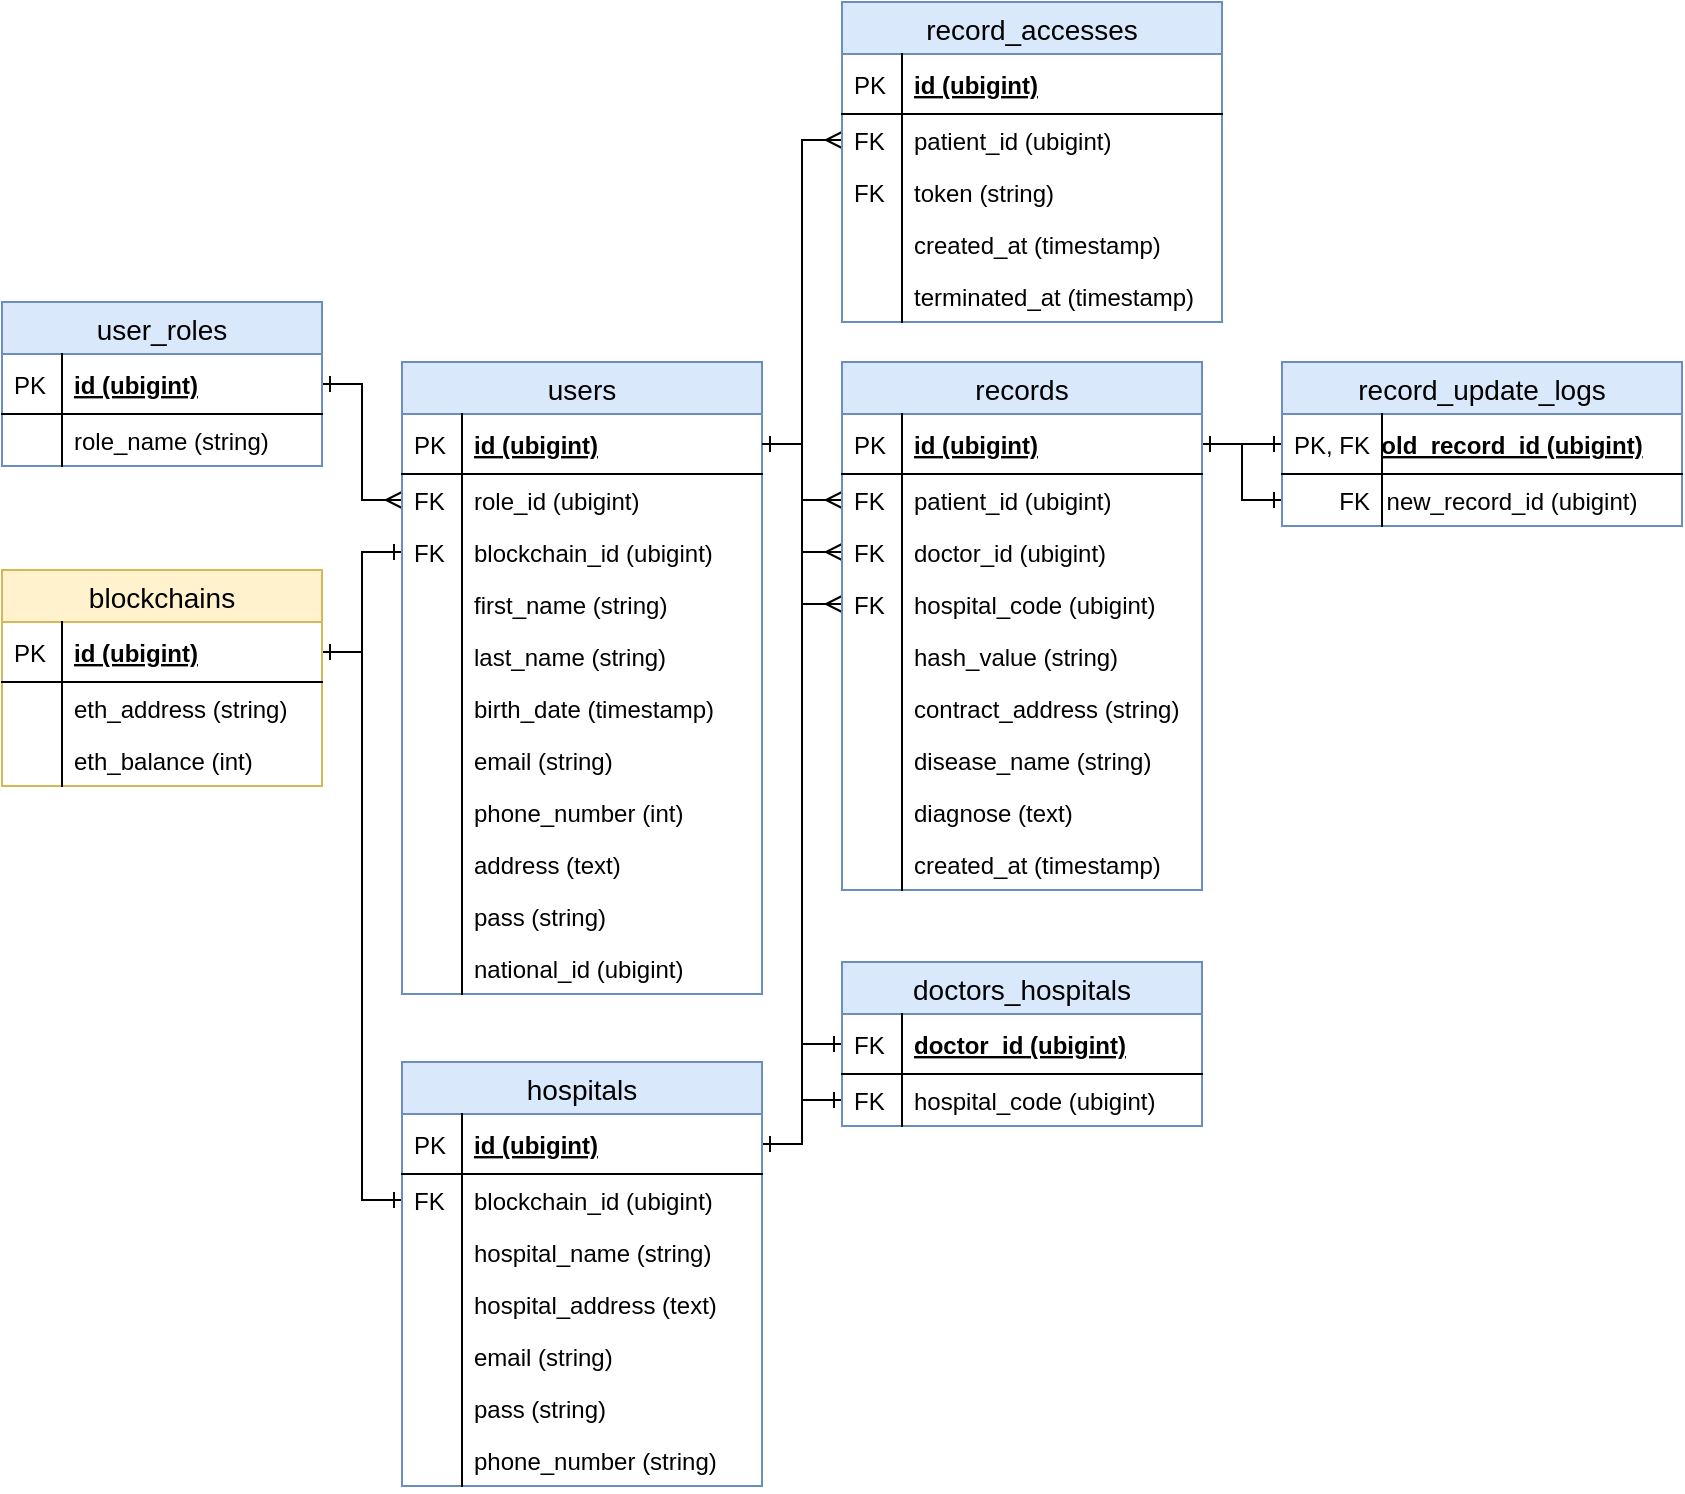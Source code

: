 <mxfile version="14.6.13" type="device"><diagram id="QRXNaJujkbbvkRSn4QlF" name="Page-1"><mxGraphModel dx="1185" dy="685" grid="1" gridSize="10" guides="1" tooltips="1" connect="1" arrows="1" fold="1" page="1" pageScale="1" pageWidth="850" pageHeight="1100" math="0" shadow="0"><root><mxCell id="0"/><mxCell id="1" parent="0"/><mxCell id="DQjZipXGyCIfVl5iG_WK-40" style="edgeStyle=orthogonalEdgeStyle;rounded=0;orthogonalLoop=1;jettySize=auto;html=1;entryX=0;entryY=0.5;entryDx=0;entryDy=0;startArrow=ERone;startFill=0;endArrow=ERmany;endFill=0;" parent="1" source="DQjZipXGyCIfVl5iG_WK-20" target="qu9_ucOVYaqRqvWA562e-4" edge="1"><mxGeometry relative="1" as="geometry"/></mxCell><mxCell id="U7jjZFI-EJbWg-M5zbjV-13" style="edgeStyle=orthogonalEdgeStyle;rounded=0;orthogonalLoop=1;jettySize=auto;html=1;entryX=0;entryY=0.5;entryDx=0;entryDy=0;startArrow=ERone;startFill=0;endArrow=ERmany;endFill=0;" parent="1" source="qu9_ucOVYaqRqvWA562e-2" target="DQjZipXGyCIfVl5iG_WK-63" edge="1"><mxGeometry relative="1" as="geometry"><Array as="points"><mxPoint x="440" y="261"/><mxPoint x="440" y="289"/></Array></mxGeometry></mxCell><mxCell id="U7jjZFI-EJbWg-M5zbjV-14" style="edgeStyle=orthogonalEdgeStyle;rounded=0;orthogonalLoop=1;jettySize=auto;html=1;entryX=0;entryY=0.5;entryDx=0;entryDy=0;endArrow=ERmany;endFill=0;" parent="1" source="qu9_ucOVYaqRqvWA562e-2" target="U7jjZFI-EJbWg-M5zbjV-9" edge="1"><mxGeometry relative="1" as="geometry"><Array as="points"><mxPoint x="440" y="261"/><mxPoint x="440" y="315"/></Array></mxGeometry></mxCell><mxCell id="BfIqxNLBuXtcyX-WVoFx-10" style="edgeStyle=orthogonalEdgeStyle;rounded=0;orthogonalLoop=1;jettySize=auto;html=1;entryX=0;entryY=0.5;entryDx=0;entryDy=0;endArrow=ERmany;endFill=0;jumpStyle=none;exitX=1;exitY=0.5;exitDx=0;exitDy=0;startArrow=ERone;startFill=0;" parent="1" source="U7jjZFI-EJbWg-M5zbjV-23" target="U7jjZFI-EJbWg-M5zbjV-11" edge="1"><mxGeometry relative="1" as="geometry"><Array as="points"><mxPoint x="440" y="611"/><mxPoint x="440" y="341"/></Array></mxGeometry></mxCell><mxCell id="BfIqxNLBuXtcyX-WVoFx-183" style="edgeStyle=orthogonalEdgeStyle;rounded=0;jumpStyle=none;orthogonalLoop=1;jettySize=auto;html=1;endArrow=ERone;endFill=0;entryX=0;entryY=0.5;entryDx=0;entryDy=0;" parent="1" source="DQjZipXGyCIfVl5iG_WK-61" target="BfIqxNLBuXtcyX-WVoFx-151" edge="1"><mxGeometry relative="1" as="geometry"><mxPoint x="840" y="261" as="targetPoint"/></mxGeometry></mxCell><mxCell id="BfIqxNLBuXtcyX-WVoFx-184" style="edgeStyle=orthogonalEdgeStyle;rounded=0;jumpStyle=none;orthogonalLoop=1;jettySize=auto;html=1;entryX=0;entryY=0.5;entryDx=0;entryDy=0;endArrow=ERone;endFill=0;startArrow=ERone;startFill=0;" parent="1" source="DQjZipXGyCIfVl5iG_WK-61" target="BfIqxNLBuXtcyX-WVoFx-153" edge="1"><mxGeometry relative="1" as="geometry"/></mxCell><mxCell id="BfIqxNLBuXtcyX-WVoFx-189" style="edgeStyle=orthogonalEdgeStyle;rounded=0;jumpStyle=none;orthogonalLoop=1;jettySize=auto;html=1;entryX=0;entryY=0.5;entryDx=0;entryDy=0;startArrow=ERone;startFill=0;endArrow=ERone;endFill=0;" parent="1" source="jM7t2Dn9ZSLl7SNr7Fq4-18" target="BfIqxNLBuXtcyX-WVoFx-185" edge="1"><mxGeometry relative="1" as="geometry"/></mxCell><mxCell id="BfIqxNLBuXtcyX-WVoFx-190" style="edgeStyle=orthogonalEdgeStyle;rounded=0;jumpStyle=none;orthogonalLoop=1;jettySize=auto;html=1;entryX=0;entryY=0.5;entryDx=0;entryDy=0;startArrow=ERone;startFill=0;endArrow=ERone;endFill=0;" parent="1" source="jM7t2Dn9ZSLl7SNr7Fq4-18" target="BfIqxNLBuXtcyX-WVoFx-187" edge="1"><mxGeometry relative="1" as="geometry"/></mxCell><mxCell id="DQjZipXGyCIfVl5iG_WK-19" value="user_roles" style="swimlane;fontStyle=0;childLayout=stackLayout;horizontal=1;startSize=26;horizontalStack=0;resizeParent=1;resizeParentMax=0;resizeLast=0;collapsible=1;marginBottom=0;align=center;fontSize=14;fillColor=#dae8fc;strokeColor=#6c8ebf;" parent="1" vertex="1"><mxGeometry x="40" y="190" width="160" height="82" as="geometry"/></mxCell><mxCell id="DQjZipXGyCIfVl5iG_WK-20" value="id (ubigint)" style="shape=partialRectangle;top=0;left=0;right=0;bottom=1;align=left;verticalAlign=middle;fillColor=none;spacingLeft=34;spacingRight=4;overflow=hidden;rotatable=0;points=[[0,0.5],[1,0.5]];portConstraint=eastwest;dropTarget=0;fontStyle=5;fontSize=12;" parent="DQjZipXGyCIfVl5iG_WK-19" vertex="1"><mxGeometry y="26" width="160" height="30" as="geometry"/></mxCell><mxCell id="DQjZipXGyCIfVl5iG_WK-21" value="PK" style="shape=partialRectangle;top=0;left=0;bottom=0;fillColor=none;align=left;verticalAlign=middle;spacingLeft=4;spacingRight=4;overflow=hidden;rotatable=0;points=[];portConstraint=eastwest;part=1;fontSize=12;" parent="DQjZipXGyCIfVl5iG_WK-20" vertex="1" connectable="0"><mxGeometry width="30" height="30" as="geometry"/></mxCell><mxCell id="DQjZipXGyCIfVl5iG_WK-22" value="role_name (string)" style="shape=partialRectangle;top=0;left=0;right=0;bottom=0;align=left;verticalAlign=top;fillColor=none;spacingLeft=34;spacingRight=4;overflow=hidden;rotatable=0;points=[[0,0.5],[1,0.5]];portConstraint=eastwest;dropTarget=0;fontSize=12;" parent="DQjZipXGyCIfVl5iG_WK-19" vertex="1"><mxGeometry y="56" width="160" height="26" as="geometry"/></mxCell><mxCell id="DQjZipXGyCIfVl5iG_WK-23" value="" style="shape=partialRectangle;top=0;left=0;bottom=0;fillColor=none;align=left;verticalAlign=top;spacingLeft=4;spacingRight=4;overflow=hidden;rotatable=0;points=[];portConstraint=eastwest;part=1;fontSize=12;" parent="DQjZipXGyCIfVl5iG_WK-22" vertex="1" connectable="0"><mxGeometry width="30" height="26" as="geometry"/></mxCell><mxCell id="qu9_ucOVYaqRqvWA562e-1" value="users" style="swimlane;fontStyle=0;childLayout=stackLayout;horizontal=1;startSize=26;horizontalStack=0;resizeParent=1;resizeParentMax=0;resizeLast=0;collapsible=1;marginBottom=0;align=center;fontSize=14;fillColor=#dae8fc;strokeColor=#6c8ebf;" parent="1" vertex="1"><mxGeometry x="240" y="220" width="180" height="316" as="geometry"/></mxCell><mxCell id="qu9_ucOVYaqRqvWA562e-2" value="id (ubigint)" style="shape=partialRectangle;top=0;left=0;right=0;bottom=1;align=left;verticalAlign=middle;fillColor=none;spacingLeft=34;spacingRight=4;overflow=hidden;rotatable=0;points=[[0,0.5],[1,0.5]];portConstraint=eastwest;dropTarget=0;fontStyle=5;fontSize=12;" parent="qu9_ucOVYaqRqvWA562e-1" vertex="1"><mxGeometry y="26" width="180" height="30" as="geometry"/></mxCell><mxCell id="qu9_ucOVYaqRqvWA562e-3" value="PK" style="shape=partialRectangle;top=0;left=0;bottom=0;fillColor=none;align=left;verticalAlign=middle;spacingLeft=4;spacingRight=4;overflow=hidden;rotatable=0;points=[];portConstraint=eastwest;part=1;fontSize=12;" parent="qu9_ucOVYaqRqvWA562e-2" vertex="1" connectable="0"><mxGeometry width="30" height="30" as="geometry"/></mxCell><mxCell id="qu9_ucOVYaqRqvWA562e-4" value="role_id (ubigint)" style="shape=partialRectangle;top=0;left=0;right=0;bottom=0;align=left;verticalAlign=top;fillColor=none;spacingLeft=34;spacingRight=4;overflow=hidden;rotatable=0;points=[[0,0.5],[1,0.5]];portConstraint=eastwest;dropTarget=0;fontSize=12;" parent="qu9_ucOVYaqRqvWA562e-1" vertex="1"><mxGeometry y="56" width="180" height="26" as="geometry"/></mxCell><mxCell id="qu9_ucOVYaqRqvWA562e-5" value="FK" style="shape=partialRectangle;top=0;left=0;bottom=0;fillColor=none;align=left;verticalAlign=top;spacingLeft=4;spacingRight=4;overflow=hidden;rotatable=0;points=[];portConstraint=eastwest;part=1;fontSize=12;" parent="qu9_ucOVYaqRqvWA562e-4" vertex="1" connectable="0"><mxGeometry width="30" height="26" as="geometry"/></mxCell><mxCell id="BfIqxNLBuXtcyX-WVoFx-185" value="blockchain_id (ubigint)" style="shape=partialRectangle;top=0;left=0;right=0;bottom=0;align=left;verticalAlign=top;fillColor=none;spacingLeft=34;spacingRight=4;overflow=hidden;rotatable=0;points=[[0,0.5],[1,0.5]];portConstraint=eastwest;dropTarget=0;fontSize=12;" parent="qu9_ucOVYaqRqvWA562e-1" vertex="1"><mxGeometry y="82" width="180" height="26" as="geometry"/></mxCell><mxCell id="BfIqxNLBuXtcyX-WVoFx-186" value="FK" style="shape=partialRectangle;top=0;left=0;bottom=0;fillColor=none;align=left;verticalAlign=top;spacingLeft=4;spacingRight=4;overflow=hidden;rotatable=0;points=[];portConstraint=eastwest;part=1;fontSize=12;" parent="BfIqxNLBuXtcyX-WVoFx-185" vertex="1" connectable="0"><mxGeometry width="30" height="26" as="geometry"/></mxCell><mxCell id="DQjZipXGyCIfVl5iG_WK-17" value="first_name (string)" style="shape=partialRectangle;top=0;left=0;right=0;bottom=0;align=left;verticalAlign=top;fillColor=none;spacingLeft=34;spacingRight=4;overflow=hidden;rotatable=0;points=[[0,0.5],[1,0.5]];portConstraint=eastwest;dropTarget=0;fontSize=12;" parent="qu9_ucOVYaqRqvWA562e-1" vertex="1"><mxGeometry y="108" width="180" height="26" as="geometry"/></mxCell><mxCell id="DQjZipXGyCIfVl5iG_WK-18" value="" style="shape=partialRectangle;top=0;left=0;bottom=0;fillColor=none;align=left;verticalAlign=top;spacingLeft=4;spacingRight=4;overflow=hidden;rotatable=0;points=[];portConstraint=eastwest;part=1;fontSize=12;" parent="DQjZipXGyCIfVl5iG_WK-17" vertex="1" connectable="0"><mxGeometry width="30" height="26" as="geometry"/></mxCell><mxCell id="qu9_ucOVYaqRqvWA562e-6" value="last_name (string)" style="shape=partialRectangle;top=0;left=0;right=0;bottom=0;align=left;verticalAlign=top;fillColor=none;spacingLeft=34;spacingRight=4;overflow=hidden;rotatable=0;points=[[0,0.5],[1,0.5]];portConstraint=eastwest;dropTarget=0;fontSize=12;" parent="qu9_ucOVYaqRqvWA562e-1" vertex="1"><mxGeometry y="134" width="180" height="26" as="geometry"/></mxCell><mxCell id="qu9_ucOVYaqRqvWA562e-7" value="" style="shape=partialRectangle;top=0;left=0;bottom=0;fillColor=none;align=left;verticalAlign=top;spacingLeft=4;spacingRight=4;overflow=hidden;rotatable=0;points=[];portConstraint=eastwest;part=1;fontSize=12;" parent="qu9_ucOVYaqRqvWA562e-6" vertex="1" connectable="0"><mxGeometry width="30" height="26" as="geometry"/></mxCell><mxCell id="DQjZipXGyCIfVl5iG_WK-13" value="birth_date (timestamp)" style="shape=partialRectangle;top=0;left=0;right=0;bottom=0;align=left;verticalAlign=top;fillColor=none;spacingLeft=34;spacingRight=4;overflow=hidden;rotatable=0;points=[[0,0.5],[1,0.5]];portConstraint=eastwest;dropTarget=0;fontSize=12;" parent="qu9_ucOVYaqRqvWA562e-1" vertex="1"><mxGeometry y="160" width="180" height="26" as="geometry"/></mxCell><mxCell id="DQjZipXGyCIfVl5iG_WK-14" value="" style="shape=partialRectangle;top=0;left=0;bottom=0;fillColor=none;align=left;verticalAlign=top;spacingLeft=4;spacingRight=4;overflow=hidden;rotatable=0;points=[];portConstraint=eastwest;part=1;fontSize=12;" parent="DQjZipXGyCIfVl5iG_WK-13" vertex="1" connectable="0"><mxGeometry width="30" height="26" as="geometry"/></mxCell><mxCell id="DQjZipXGyCIfVl5iG_WK-9" value="email (string)" style="shape=partialRectangle;top=0;left=0;right=0;bottom=0;align=left;verticalAlign=top;fillColor=none;spacingLeft=34;spacingRight=4;overflow=hidden;rotatable=0;points=[[0,0.5],[1,0.5]];portConstraint=eastwest;dropTarget=0;fontSize=12;" parent="qu9_ucOVYaqRqvWA562e-1" vertex="1"><mxGeometry y="186" width="180" height="26" as="geometry"/></mxCell><mxCell id="DQjZipXGyCIfVl5iG_WK-10" value="" style="shape=partialRectangle;top=0;left=0;bottom=0;fillColor=none;align=left;verticalAlign=top;spacingLeft=4;spacingRight=4;overflow=hidden;rotatable=0;points=[];portConstraint=eastwest;part=1;fontSize=12;" parent="DQjZipXGyCIfVl5iG_WK-9" vertex="1" connectable="0"><mxGeometry width="30" height="26" as="geometry"/></mxCell><mxCell id="qu9_ucOVYaqRqvWA562e-8" value="phone_number (int)" style="shape=partialRectangle;top=0;left=0;right=0;bottom=0;align=left;verticalAlign=top;fillColor=none;spacingLeft=34;spacingRight=4;overflow=hidden;rotatable=0;points=[[0,0.5],[1,0.5]];portConstraint=eastwest;dropTarget=0;fontSize=12;" parent="qu9_ucOVYaqRqvWA562e-1" vertex="1"><mxGeometry y="212" width="180" height="26" as="geometry"/></mxCell><mxCell id="qu9_ucOVYaqRqvWA562e-9" value="" style="shape=partialRectangle;top=0;left=0;bottom=0;fillColor=none;align=left;verticalAlign=top;spacingLeft=4;spacingRight=4;overflow=hidden;rotatable=0;points=[];portConstraint=eastwest;part=1;fontSize=12;" parent="qu9_ucOVYaqRqvWA562e-8" vertex="1" connectable="0"><mxGeometry width="30" height="26" as="geometry"/></mxCell><mxCell id="DQjZipXGyCIfVl5iG_WK-11" value="address (text)" style="shape=partialRectangle;top=0;left=0;right=0;bottom=0;align=left;verticalAlign=top;fillColor=none;spacingLeft=34;spacingRight=4;overflow=hidden;rotatable=0;points=[[0,0.5],[1,0.5]];portConstraint=eastwest;dropTarget=0;fontSize=12;" parent="qu9_ucOVYaqRqvWA562e-1" vertex="1"><mxGeometry y="238" width="180" height="26" as="geometry"/></mxCell><mxCell id="DQjZipXGyCIfVl5iG_WK-12" value="" style="shape=partialRectangle;top=0;left=0;bottom=0;fillColor=none;align=left;verticalAlign=top;spacingLeft=4;spacingRight=4;overflow=hidden;rotatable=0;points=[];portConstraint=eastwest;part=1;fontSize=12;" parent="DQjZipXGyCIfVl5iG_WK-11" vertex="1" connectable="0"><mxGeometry width="30" height="26" as="geometry"/></mxCell><mxCell id="DQjZipXGyCIfVl5iG_WK-15" value="pass (string)" style="shape=partialRectangle;top=0;left=0;right=0;bottom=0;align=left;verticalAlign=top;fillColor=none;spacingLeft=34;spacingRight=4;overflow=hidden;rotatable=0;points=[[0,0.5],[1,0.5]];portConstraint=eastwest;dropTarget=0;fontSize=12;" parent="qu9_ucOVYaqRqvWA562e-1" vertex="1"><mxGeometry y="264" width="180" height="26" as="geometry"/></mxCell><mxCell id="DQjZipXGyCIfVl5iG_WK-16" value="" style="shape=partialRectangle;top=0;left=0;bottom=0;fillColor=none;align=left;verticalAlign=top;spacingLeft=4;spacingRight=4;overflow=hidden;rotatable=0;points=[];portConstraint=eastwest;part=1;fontSize=12;" parent="DQjZipXGyCIfVl5iG_WK-15" vertex="1" connectable="0"><mxGeometry width="30" height="26" as="geometry"/></mxCell><mxCell id="DQjZipXGyCIfVl5iG_WK-7" value="national_id (ubigint)" style="shape=partialRectangle;top=0;left=0;right=0;bottom=0;align=left;verticalAlign=top;fillColor=none;spacingLeft=34;spacingRight=4;overflow=hidden;rotatable=0;points=[[0,0.5],[1,0.5]];portConstraint=eastwest;dropTarget=0;fontSize=12;" parent="qu9_ucOVYaqRqvWA562e-1" vertex="1"><mxGeometry y="290" width="180" height="26" as="geometry"/></mxCell><mxCell id="DQjZipXGyCIfVl5iG_WK-8" value="" style="shape=partialRectangle;top=0;left=0;bottom=0;fillColor=none;align=left;verticalAlign=top;spacingLeft=4;spacingRight=4;overflow=hidden;rotatable=0;points=[];portConstraint=eastwest;part=1;fontSize=12;" parent="DQjZipXGyCIfVl5iG_WK-7" vertex="1" connectable="0"><mxGeometry width="30" height="26" as="geometry"/></mxCell><mxCell id="jM7t2Dn9ZSLl7SNr7Fq4-17" value="blockchains" style="swimlane;fontStyle=0;childLayout=stackLayout;horizontal=1;startSize=26;horizontalStack=0;resizeParent=1;resizeParentMax=0;resizeLast=0;collapsible=1;marginBottom=0;align=center;fontSize=14;fillColor=#fff2cc;strokeColor=#d6b656;" parent="1" vertex="1"><mxGeometry x="40" y="324" width="160" height="108" as="geometry"/></mxCell><mxCell id="jM7t2Dn9ZSLl7SNr7Fq4-18" value="id (ubigint)" style="shape=partialRectangle;top=0;left=0;right=0;bottom=1;align=left;verticalAlign=middle;fillColor=none;spacingLeft=34;spacingRight=4;overflow=hidden;rotatable=0;points=[[0,0.5],[1,0.5]];portConstraint=eastwest;dropTarget=0;fontStyle=5;fontSize=12;" parent="jM7t2Dn9ZSLl7SNr7Fq4-17" vertex="1"><mxGeometry y="26" width="160" height="30" as="geometry"/></mxCell><mxCell id="jM7t2Dn9ZSLl7SNr7Fq4-19" value="PK" style="shape=partialRectangle;top=0;left=0;bottom=0;fillColor=none;align=left;verticalAlign=middle;spacingLeft=4;spacingRight=4;overflow=hidden;rotatable=0;points=[];portConstraint=eastwest;part=1;fontSize=12;" parent="jM7t2Dn9ZSLl7SNr7Fq4-18" vertex="1" connectable="0"><mxGeometry width="30" height="30" as="geometry"/></mxCell><mxCell id="jM7t2Dn9ZSLl7SNr7Fq4-34" value="eth_address (string)" style="shape=partialRectangle;top=0;left=0;right=0;bottom=0;align=left;verticalAlign=top;fillColor=none;spacingLeft=34;spacingRight=4;overflow=hidden;rotatable=0;points=[[0,0.5],[1,0.5]];portConstraint=eastwest;dropTarget=0;fontSize=12;" parent="jM7t2Dn9ZSLl7SNr7Fq4-17" vertex="1"><mxGeometry y="56" width="160" height="26" as="geometry"/></mxCell><mxCell id="jM7t2Dn9ZSLl7SNr7Fq4-35" value="" style="shape=partialRectangle;top=0;left=0;bottom=0;fillColor=none;align=left;verticalAlign=top;spacingLeft=4;spacingRight=4;overflow=hidden;rotatable=0;points=[];portConstraint=eastwest;part=1;fontSize=12;" parent="jM7t2Dn9ZSLl7SNr7Fq4-34" vertex="1" connectable="0"><mxGeometry width="30" height="26" as="geometry"/></mxCell><mxCell id="jM7t2Dn9ZSLl7SNr7Fq4-28" value="eth_balance (int)" style="shape=partialRectangle;top=0;left=0;right=0;bottom=0;align=left;verticalAlign=top;fillColor=none;spacingLeft=34;spacingRight=4;overflow=hidden;rotatable=0;points=[[0,0.5],[1,0.5]];portConstraint=eastwest;dropTarget=0;fontSize=12;" parent="jM7t2Dn9ZSLl7SNr7Fq4-17" vertex="1"><mxGeometry y="82" width="160" height="26" as="geometry"/></mxCell><mxCell id="jM7t2Dn9ZSLl7SNr7Fq4-29" value="" style="shape=partialRectangle;top=0;left=0;bottom=0;fillColor=none;align=left;verticalAlign=top;spacingLeft=4;spacingRight=4;overflow=hidden;rotatable=0;points=[];portConstraint=eastwest;part=1;fontSize=12;" parent="jM7t2Dn9ZSLl7SNr7Fq4-28" vertex="1" connectable="0"><mxGeometry width="30" height="26" as="geometry"/></mxCell><mxCell id="Kl38WxPIuu9T8-hE9Krn-16" style="edgeStyle=orthogonalEdgeStyle;rounded=0;orthogonalLoop=1;jettySize=auto;html=1;entryX=0;entryY=0.5;entryDx=0;entryDy=0;endArrow=ERmany;endFill=0;" parent="1" source="qu9_ucOVYaqRqvWA562e-2" target="Kl38WxPIuu9T8-hE9Krn-4" edge="1"><mxGeometry relative="1" as="geometry"><Array as="points"><mxPoint x="440" y="261"/><mxPoint x="440" y="109"/></Array></mxGeometry></mxCell><mxCell id="DQjZipXGyCIfVl5iG_WK-60" value="records" style="swimlane;fontStyle=0;childLayout=stackLayout;horizontal=1;startSize=26;horizontalStack=0;resizeParent=1;resizeParentMax=0;resizeLast=0;collapsible=1;marginBottom=0;align=center;fontSize=14;fillColor=#dae8fc;strokeColor=#6c8ebf;" parent="1" vertex="1"><mxGeometry x="460" y="220" width="180" height="264" as="geometry"/></mxCell><mxCell id="DQjZipXGyCIfVl5iG_WK-61" value="id (ubigint)" style="shape=partialRectangle;top=0;left=0;right=0;bottom=1;align=left;verticalAlign=middle;fillColor=none;spacingLeft=34;spacingRight=4;overflow=hidden;rotatable=0;points=[[0,0.5],[1,0.5]];portConstraint=eastwest;dropTarget=0;fontStyle=5;fontSize=12;" parent="DQjZipXGyCIfVl5iG_WK-60" vertex="1"><mxGeometry y="26" width="180" height="30" as="geometry"/></mxCell><mxCell id="DQjZipXGyCIfVl5iG_WK-62" value="PK" style="shape=partialRectangle;top=0;left=0;bottom=0;fillColor=none;align=left;verticalAlign=middle;spacingLeft=4;spacingRight=4;overflow=hidden;rotatable=0;points=[];portConstraint=eastwest;part=1;fontSize=12;" parent="DQjZipXGyCIfVl5iG_WK-61" vertex="1" connectable="0"><mxGeometry width="30" height="30" as="geometry"/></mxCell><mxCell id="DQjZipXGyCIfVl5iG_WK-63" value="patient_id (ubigint)" style="shape=partialRectangle;top=0;left=0;right=0;bottom=0;align=left;verticalAlign=top;fillColor=none;spacingLeft=34;spacingRight=4;overflow=hidden;rotatable=0;points=[[0,0.5],[1,0.5]];portConstraint=eastwest;dropTarget=0;fontSize=12;" parent="DQjZipXGyCIfVl5iG_WK-60" vertex="1"><mxGeometry y="56" width="180" height="26" as="geometry"/></mxCell><mxCell id="DQjZipXGyCIfVl5iG_WK-64" value="FK" style="shape=partialRectangle;top=0;left=0;bottom=0;fillColor=none;align=left;verticalAlign=top;spacingLeft=4;spacingRight=4;overflow=hidden;rotatable=0;points=[];portConstraint=eastwest;part=1;fontSize=12;" parent="DQjZipXGyCIfVl5iG_WK-63" vertex="1" connectable="0"><mxGeometry width="30" height="26" as="geometry"/></mxCell><mxCell id="U7jjZFI-EJbWg-M5zbjV-9" value="doctor_id (ubigint)" style="shape=partialRectangle;top=0;left=0;right=0;bottom=0;align=left;verticalAlign=top;fillColor=none;spacingLeft=34;spacingRight=4;overflow=hidden;rotatable=0;points=[[0,0.5],[1,0.5]];portConstraint=eastwest;dropTarget=0;fontSize=12;" parent="DQjZipXGyCIfVl5iG_WK-60" vertex="1"><mxGeometry y="82" width="180" height="26" as="geometry"/></mxCell><mxCell id="U7jjZFI-EJbWg-M5zbjV-10" value="FK" style="shape=partialRectangle;top=0;left=0;bottom=0;fillColor=none;align=left;verticalAlign=top;spacingLeft=4;spacingRight=4;overflow=hidden;rotatable=0;points=[];portConstraint=eastwest;part=1;fontSize=12;" parent="U7jjZFI-EJbWg-M5zbjV-9" vertex="1" connectable="0"><mxGeometry width="30" height="26" as="geometry"/></mxCell><mxCell id="U7jjZFI-EJbWg-M5zbjV-11" value="hospital_code (ubigint)" style="shape=partialRectangle;top=0;left=0;right=0;bottom=0;align=left;verticalAlign=top;fillColor=none;spacingLeft=34;spacingRight=4;overflow=hidden;rotatable=0;points=[[0,0.5],[1,0.5]];portConstraint=eastwest;dropTarget=0;fontSize=12;" parent="DQjZipXGyCIfVl5iG_WK-60" vertex="1"><mxGeometry y="108" width="180" height="26" as="geometry"/></mxCell><mxCell id="U7jjZFI-EJbWg-M5zbjV-12" value="FK" style="shape=partialRectangle;top=0;left=0;bottom=0;fillColor=none;align=left;verticalAlign=top;spacingLeft=4;spacingRight=4;overflow=hidden;rotatable=0;points=[];portConstraint=eastwest;part=1;fontSize=12;" parent="U7jjZFI-EJbWg-M5zbjV-11" vertex="1" connectable="0"><mxGeometry width="30" height="26" as="geometry"/></mxCell><mxCell id="bS1AVlRRdaHcs4ri6J24-1" value="hash_value (string)" style="shape=partialRectangle;top=0;left=0;right=0;bottom=0;align=left;verticalAlign=top;fillColor=none;spacingLeft=34;spacingRight=4;overflow=hidden;rotatable=0;points=[[0,0.5],[1,0.5]];portConstraint=eastwest;dropTarget=0;fontSize=12;" parent="DQjZipXGyCIfVl5iG_WK-60" vertex="1"><mxGeometry y="134" width="180" height="26" as="geometry"/></mxCell><mxCell id="bS1AVlRRdaHcs4ri6J24-2" value="" style="shape=partialRectangle;top=0;left=0;bottom=0;fillColor=none;align=left;verticalAlign=top;spacingLeft=4;spacingRight=4;overflow=hidden;rotatable=0;points=[];portConstraint=eastwest;part=1;fontSize=12;" parent="bS1AVlRRdaHcs4ri6J24-1" vertex="1" connectable="0"><mxGeometry width="30" height="26" as="geometry"/></mxCell><mxCell id="BfIqxNLBuXtcyX-WVoFx-7" value="contract_address (string)" style="shape=partialRectangle;top=0;left=0;right=0;bottom=0;align=left;verticalAlign=top;fillColor=none;spacingLeft=34;spacingRight=4;overflow=hidden;rotatable=0;points=[[0,0.5],[1,0.5]];portConstraint=eastwest;dropTarget=0;fontSize=12;" parent="DQjZipXGyCIfVl5iG_WK-60" vertex="1"><mxGeometry y="160" width="180" height="26" as="geometry"/></mxCell><mxCell id="BfIqxNLBuXtcyX-WVoFx-8" value="" style="shape=partialRectangle;top=0;left=0;bottom=0;fillColor=none;align=left;verticalAlign=top;spacingLeft=4;spacingRight=4;overflow=hidden;rotatable=0;points=[];portConstraint=eastwest;part=1;fontSize=12;" parent="BfIqxNLBuXtcyX-WVoFx-7" vertex="1" connectable="0"><mxGeometry width="30" height="26" as="geometry"/></mxCell><mxCell id="BfIqxNLBuXtcyX-WVoFx-5" value="disease_name (string)" style="shape=partialRectangle;top=0;left=0;right=0;bottom=0;align=left;verticalAlign=top;fillColor=none;spacingLeft=34;spacingRight=4;overflow=hidden;rotatable=0;points=[[0,0.5],[1,0.5]];portConstraint=eastwest;dropTarget=0;fontSize=12;" parent="DQjZipXGyCIfVl5iG_WK-60" vertex="1"><mxGeometry y="186" width="180" height="26" as="geometry"/></mxCell><mxCell id="BfIqxNLBuXtcyX-WVoFx-6" value="" style="shape=partialRectangle;top=0;left=0;bottom=0;fillColor=none;align=left;verticalAlign=top;spacingLeft=4;spacingRight=4;overflow=hidden;rotatable=0;points=[];portConstraint=eastwest;part=1;fontSize=12;" parent="BfIqxNLBuXtcyX-WVoFx-5" vertex="1" connectable="0"><mxGeometry width="30" height="26" as="geometry"/></mxCell><mxCell id="8wHLij8EvTsaXwe3Qb__-1" value="diagnose (text)" style="shape=partialRectangle;top=0;left=0;right=0;bottom=0;align=left;verticalAlign=top;fillColor=none;spacingLeft=34;spacingRight=4;overflow=hidden;rotatable=0;points=[[0,0.5],[1,0.5]];portConstraint=eastwest;dropTarget=0;fontSize=12;" parent="DQjZipXGyCIfVl5iG_WK-60" vertex="1"><mxGeometry y="212" width="180" height="26" as="geometry"/></mxCell><mxCell id="8wHLij8EvTsaXwe3Qb__-2" value="" style="shape=partialRectangle;top=0;left=0;bottom=0;fillColor=none;align=left;verticalAlign=top;spacingLeft=4;spacingRight=4;overflow=hidden;rotatable=0;points=[];portConstraint=eastwest;part=1;fontSize=12;" parent="8wHLij8EvTsaXwe3Qb__-1" vertex="1" connectable="0"><mxGeometry width="30" height="26" as="geometry"/></mxCell><mxCell id="U7jjZFI-EJbWg-M5zbjV-34" value="created_at (timestamp)" style="shape=partialRectangle;top=0;left=0;right=0;bottom=0;align=left;verticalAlign=top;fillColor=none;spacingLeft=34;spacingRight=4;overflow=hidden;rotatable=0;points=[[0,0.5],[1,0.5]];portConstraint=eastwest;dropTarget=0;fontSize=12;" parent="DQjZipXGyCIfVl5iG_WK-60" vertex="1"><mxGeometry y="238" width="180" height="26" as="geometry"/></mxCell><mxCell id="U7jjZFI-EJbWg-M5zbjV-35" value="" style="shape=partialRectangle;top=0;left=0;bottom=0;fillColor=none;align=left;verticalAlign=top;spacingLeft=4;spacingRight=4;overflow=hidden;rotatable=0;points=[];portConstraint=eastwest;part=1;fontSize=12;" parent="U7jjZFI-EJbWg-M5zbjV-34" vertex="1" connectable="0"><mxGeometry width="30" height="26" as="geometry"/></mxCell><mxCell id="Kl38WxPIuu9T8-hE9Krn-1" value="record_accesses" style="swimlane;fontStyle=0;childLayout=stackLayout;horizontal=1;startSize=26;horizontalStack=0;resizeParent=1;resizeParentMax=0;resizeLast=0;collapsible=1;marginBottom=0;align=center;fontSize=14;fillColor=#dae8fc;strokeColor=#6c8ebf;" parent="1" vertex="1"><mxGeometry x="460" y="40" width="190" height="160" as="geometry"/></mxCell><mxCell id="Kl38WxPIuu9T8-hE9Krn-2" value="id (ubigint)" style="shape=partialRectangle;top=0;left=0;right=0;bottom=1;align=left;verticalAlign=middle;fillColor=none;spacingLeft=34;spacingRight=4;overflow=hidden;rotatable=0;points=[[0,0.5],[1,0.5]];portConstraint=eastwest;dropTarget=0;fontStyle=5;fontSize=12;" parent="Kl38WxPIuu9T8-hE9Krn-1" vertex="1"><mxGeometry y="26" width="190" height="30" as="geometry"/></mxCell><mxCell id="Kl38WxPIuu9T8-hE9Krn-3" value="PK" style="shape=partialRectangle;top=0;left=0;bottom=0;fillColor=none;align=left;verticalAlign=middle;spacingLeft=4;spacingRight=4;overflow=hidden;rotatable=0;points=[];portConstraint=eastwest;part=1;fontSize=12;" parent="Kl38WxPIuu9T8-hE9Krn-2" vertex="1" connectable="0"><mxGeometry width="30" height="30" as="geometry"/></mxCell><mxCell id="Kl38WxPIuu9T8-hE9Krn-4" value="patient_id (ubigint)" style="shape=partialRectangle;top=0;left=0;right=0;bottom=0;align=left;verticalAlign=top;fillColor=none;spacingLeft=34;spacingRight=4;overflow=hidden;rotatable=0;points=[[0,0.5],[1,0.5]];portConstraint=eastwest;dropTarget=0;fontSize=12;" parent="Kl38WxPIuu9T8-hE9Krn-1" vertex="1"><mxGeometry y="56" width="190" height="26" as="geometry"/></mxCell><mxCell id="Kl38WxPIuu9T8-hE9Krn-5" value="FK" style="shape=partialRectangle;top=0;left=0;bottom=0;fillColor=none;align=left;verticalAlign=top;spacingLeft=4;spacingRight=4;overflow=hidden;rotatable=0;points=[];portConstraint=eastwest;part=1;fontSize=12;" parent="Kl38WxPIuu9T8-hE9Krn-4" vertex="1" connectable="0"><mxGeometry width="30" height="26" as="geometry"/></mxCell><mxCell id="Kl38WxPIuu9T8-hE9Krn-6" value="token (string)" style="shape=partialRectangle;top=0;left=0;right=0;bottom=0;align=left;verticalAlign=top;fillColor=none;spacingLeft=34;spacingRight=4;overflow=hidden;rotatable=0;points=[[0,0.5],[1,0.5]];portConstraint=eastwest;dropTarget=0;fontSize=12;" parent="Kl38WxPIuu9T8-hE9Krn-1" vertex="1"><mxGeometry y="82" width="190" height="26" as="geometry"/></mxCell><mxCell id="Kl38WxPIuu9T8-hE9Krn-7" value="FK" style="shape=partialRectangle;top=0;left=0;bottom=0;fillColor=none;align=left;verticalAlign=top;spacingLeft=4;spacingRight=4;overflow=hidden;rotatable=0;points=[];portConstraint=eastwest;part=1;fontSize=12;" parent="Kl38WxPIuu9T8-hE9Krn-6" vertex="1" connectable="0"><mxGeometry width="30" height="26" as="geometry"/></mxCell><mxCell id="Kl38WxPIuu9T8-hE9Krn-8" value="created_at (timestamp)" style="shape=partialRectangle;top=0;left=0;right=0;bottom=0;align=left;verticalAlign=top;fillColor=none;spacingLeft=34;spacingRight=4;overflow=hidden;rotatable=0;points=[[0,0.5],[1,0.5]];portConstraint=eastwest;dropTarget=0;fontSize=12;" parent="Kl38WxPIuu9T8-hE9Krn-1" vertex="1"><mxGeometry y="108" width="190" height="26" as="geometry"/></mxCell><mxCell id="Kl38WxPIuu9T8-hE9Krn-9" value="" style="shape=partialRectangle;top=0;left=0;bottom=0;fillColor=none;align=left;verticalAlign=top;spacingLeft=4;spacingRight=4;overflow=hidden;rotatable=0;points=[];portConstraint=eastwest;part=1;fontSize=12;" parent="Kl38WxPIuu9T8-hE9Krn-8" vertex="1" connectable="0"><mxGeometry width="30" height="26" as="geometry"/></mxCell><mxCell id="Kl38WxPIuu9T8-hE9Krn-10" value="terminated_at (timestamp)" style="shape=partialRectangle;top=0;left=0;right=0;bottom=0;align=left;verticalAlign=top;fillColor=none;spacingLeft=34;spacingRight=4;overflow=hidden;rotatable=0;points=[[0,0.5],[1,0.5]];portConstraint=eastwest;dropTarget=0;fontSize=12;" parent="Kl38WxPIuu9T8-hE9Krn-1" vertex="1"><mxGeometry y="134" width="190" height="26" as="geometry"/></mxCell><mxCell id="Kl38WxPIuu9T8-hE9Krn-11" value="" style="shape=partialRectangle;top=0;left=0;bottom=0;fillColor=none;align=left;verticalAlign=top;spacingLeft=4;spacingRight=4;overflow=hidden;rotatable=0;points=[];portConstraint=eastwest;part=1;fontSize=12;" parent="Kl38WxPIuu9T8-hE9Krn-10" vertex="1" connectable="0"><mxGeometry width="30" height="26" as="geometry"/></mxCell><mxCell id="hfcOuF9TY-pa_ozW8aT5-16" style="edgeStyle=orthogonalEdgeStyle;rounded=0;orthogonalLoop=1;jettySize=auto;html=1;entryX=0;entryY=0.5;entryDx=0;entryDy=0;jumpStyle=arc;endArrow=ERone;endFill=0;" parent="1" source="qu9_ucOVYaqRqvWA562e-2" target="hfcOuF9TY-pa_ozW8aT5-1" edge="1"><mxGeometry relative="1" as="geometry"><Array as="points"><mxPoint x="440" y="261"/><mxPoint x="440" y="561"/></Array></mxGeometry></mxCell><mxCell id="hfcOuF9TY-pa_ozW8aT5-17" style="edgeStyle=orthogonalEdgeStyle;rounded=0;jumpStyle=arc;orthogonalLoop=1;jettySize=auto;html=1;startArrow=ERone;startFill=0;endArrow=ERone;endFill=0;entryX=0;entryY=0.5;entryDx=0;entryDy=0;exitX=1;exitY=0.5;exitDx=0;exitDy=0;" parent="1" source="U7jjZFI-EJbWg-M5zbjV-23" target="hfcOuF9TY-pa_ozW8aT5-4" edge="1"><mxGeometry relative="1" as="geometry"><Array as="points"><mxPoint x="440" y="611"/><mxPoint x="440" y="589"/></Array></mxGeometry></mxCell><mxCell id="hfcOuF9TY-pa_ozW8aT5-1" value="doctors_hospitals" style="swimlane;fontStyle=0;childLayout=stackLayout;horizontal=1;startSize=26;horizontalStack=0;resizeParent=1;resizeParentMax=0;resizeLast=0;collapsible=1;marginBottom=0;align=center;fontSize=14;fillColor=#dae8fc;strokeColor=#6c8ebf;" parent="1" vertex="1"><mxGeometry x="460" y="520" width="180" height="82" as="geometry"/></mxCell><mxCell id="hfcOuF9TY-pa_ozW8aT5-2" value="doctor_id (ubigint)" style="shape=partialRectangle;top=0;left=0;right=0;bottom=1;align=left;verticalAlign=middle;fillColor=none;spacingLeft=34;spacingRight=4;overflow=hidden;rotatable=0;points=[[0,0.5],[1,0.5]];portConstraint=eastwest;dropTarget=0;fontStyle=5;fontSize=12;" parent="hfcOuF9TY-pa_ozW8aT5-1" vertex="1"><mxGeometry y="26" width="180" height="30" as="geometry"/></mxCell><mxCell id="hfcOuF9TY-pa_ozW8aT5-3" value="FK" style="shape=partialRectangle;top=0;left=0;bottom=0;fillColor=none;align=left;verticalAlign=middle;spacingLeft=4;spacingRight=4;overflow=hidden;rotatable=0;points=[];portConstraint=eastwest;part=1;fontSize=12;" parent="hfcOuF9TY-pa_ozW8aT5-2" vertex="1" connectable="0"><mxGeometry width="30" height="30" as="geometry"/></mxCell><mxCell id="hfcOuF9TY-pa_ozW8aT5-4" value="hospital_code (ubigint)" style="shape=partialRectangle;top=0;left=0;right=0;bottom=0;align=left;verticalAlign=top;fillColor=none;spacingLeft=34;spacingRight=4;overflow=hidden;rotatable=0;points=[[0,0.5],[1,0.5]];portConstraint=eastwest;dropTarget=0;fontSize=12;" parent="hfcOuF9TY-pa_ozW8aT5-1" vertex="1"><mxGeometry y="56" width="180" height="26" as="geometry"/></mxCell><mxCell id="hfcOuF9TY-pa_ozW8aT5-5" value="FK" style="shape=partialRectangle;top=0;left=0;bottom=0;fillColor=none;align=left;verticalAlign=top;spacingLeft=4;spacingRight=4;overflow=hidden;rotatable=0;points=[];portConstraint=eastwest;part=1;fontSize=12;" parent="hfcOuF9TY-pa_ozW8aT5-4" vertex="1" connectable="0"><mxGeometry width="30" height="26" as="geometry"/></mxCell><mxCell id="U7jjZFI-EJbWg-M5zbjV-22" value="hospitals" style="swimlane;fontStyle=0;childLayout=stackLayout;horizontal=1;startSize=26;horizontalStack=0;resizeParent=1;resizeParentMax=0;resizeLast=0;collapsible=1;marginBottom=0;align=center;fontSize=14;fillColor=#dae8fc;strokeColor=#6c8ebf;" parent="1" vertex="1"><mxGeometry x="240" y="570" width="180" height="212" as="geometry"/></mxCell><mxCell id="U7jjZFI-EJbWg-M5zbjV-23" value="id (ubigint)" style="shape=partialRectangle;top=0;left=0;right=0;bottom=1;align=left;verticalAlign=middle;fillColor=none;spacingLeft=34;spacingRight=4;overflow=hidden;rotatable=0;points=[[0,0.5],[1,0.5]];portConstraint=eastwest;dropTarget=0;fontStyle=5;fontSize=12;" parent="U7jjZFI-EJbWg-M5zbjV-22" vertex="1"><mxGeometry y="26" width="180" height="30" as="geometry"/></mxCell><mxCell id="U7jjZFI-EJbWg-M5zbjV-24" value="PK" style="shape=partialRectangle;top=0;left=0;bottom=0;fillColor=none;align=left;verticalAlign=middle;spacingLeft=4;spacingRight=4;overflow=hidden;rotatable=0;points=[];portConstraint=eastwest;part=1;fontSize=12;" parent="U7jjZFI-EJbWg-M5zbjV-23" vertex="1" connectable="0"><mxGeometry width="30" height="30" as="geometry"/></mxCell><mxCell id="BfIqxNLBuXtcyX-WVoFx-187" value="blockchain_id (ubigint)" style="shape=partialRectangle;top=0;left=0;right=0;bottom=0;align=left;verticalAlign=top;fillColor=none;spacingLeft=34;spacingRight=4;overflow=hidden;rotatable=0;points=[[0,0.5],[1,0.5]];portConstraint=eastwest;dropTarget=0;fontSize=12;" parent="U7jjZFI-EJbWg-M5zbjV-22" vertex="1"><mxGeometry y="56" width="180" height="26" as="geometry"/></mxCell><mxCell id="BfIqxNLBuXtcyX-WVoFx-188" value="FK" style="shape=partialRectangle;top=0;left=0;bottom=0;fillColor=none;align=left;verticalAlign=top;spacingLeft=4;spacingRight=4;overflow=hidden;rotatable=0;points=[];portConstraint=eastwest;part=1;fontSize=12;" parent="BfIqxNLBuXtcyX-WVoFx-187" vertex="1" connectable="0"><mxGeometry width="30" height="26" as="geometry"/></mxCell><mxCell id="U7jjZFI-EJbWg-M5zbjV-25" value="hospital_name (string)" style="shape=partialRectangle;top=0;left=0;right=0;bottom=0;align=left;verticalAlign=top;fillColor=none;spacingLeft=34;spacingRight=4;overflow=hidden;rotatable=0;points=[[0,0.5],[1,0.5]];portConstraint=eastwest;dropTarget=0;fontSize=12;" parent="U7jjZFI-EJbWg-M5zbjV-22" vertex="1"><mxGeometry y="82" width="180" height="26" as="geometry"/></mxCell><mxCell id="U7jjZFI-EJbWg-M5zbjV-26" value="" style="shape=partialRectangle;top=0;left=0;bottom=0;fillColor=none;align=left;verticalAlign=top;spacingLeft=4;spacingRight=4;overflow=hidden;rotatable=0;points=[];portConstraint=eastwest;part=1;fontSize=12;" parent="U7jjZFI-EJbWg-M5zbjV-25" vertex="1" connectable="0"><mxGeometry width="30" height="26" as="geometry"/></mxCell><mxCell id="U7jjZFI-EJbWg-M5zbjV-27" value="hospital_address (text)" style="shape=partialRectangle;top=0;left=0;right=0;bottom=0;align=left;verticalAlign=top;fillColor=none;spacingLeft=34;spacingRight=4;overflow=hidden;rotatable=0;points=[[0,0.5],[1,0.5]];portConstraint=eastwest;dropTarget=0;fontSize=12;" parent="U7jjZFI-EJbWg-M5zbjV-22" vertex="1"><mxGeometry y="108" width="180" height="26" as="geometry"/></mxCell><mxCell id="U7jjZFI-EJbWg-M5zbjV-28" value="" style="shape=partialRectangle;top=0;left=0;bottom=0;fillColor=none;align=left;verticalAlign=top;spacingLeft=4;spacingRight=4;overflow=hidden;rotatable=0;points=[];portConstraint=eastwest;part=1;fontSize=12;" parent="U7jjZFI-EJbWg-M5zbjV-27" vertex="1" connectable="0"><mxGeometry width="30" height="26" as="geometry"/></mxCell><mxCell id="jM7t2Dn9ZSLl7SNr7Fq4-9" value="email (string)" style="shape=partialRectangle;top=0;left=0;right=0;bottom=0;align=left;verticalAlign=top;fillColor=none;spacingLeft=34;spacingRight=4;overflow=hidden;rotatable=0;points=[[0,0.5],[1,0.5]];portConstraint=eastwest;dropTarget=0;fontSize=12;" parent="U7jjZFI-EJbWg-M5zbjV-22" vertex="1"><mxGeometry y="134" width="180" height="26" as="geometry"/></mxCell><mxCell id="jM7t2Dn9ZSLl7SNr7Fq4-10" value="" style="shape=partialRectangle;top=0;left=0;bottom=0;fillColor=none;align=left;verticalAlign=top;spacingLeft=4;spacingRight=4;overflow=hidden;rotatable=0;points=[];portConstraint=eastwest;part=1;fontSize=12;" parent="jM7t2Dn9ZSLl7SNr7Fq4-9" vertex="1" connectable="0"><mxGeometry width="30" height="26" as="geometry"/></mxCell><mxCell id="jM7t2Dn9ZSLl7SNr7Fq4-11" value="pass (string)" style="shape=partialRectangle;top=0;left=0;right=0;bottom=0;align=left;verticalAlign=top;fillColor=none;spacingLeft=34;spacingRight=4;overflow=hidden;rotatable=0;points=[[0,0.5],[1,0.5]];portConstraint=eastwest;dropTarget=0;fontSize=12;" parent="U7jjZFI-EJbWg-M5zbjV-22" vertex="1"><mxGeometry y="160" width="180" height="26" as="geometry"/></mxCell><mxCell id="jM7t2Dn9ZSLl7SNr7Fq4-12" value="" style="shape=partialRectangle;top=0;left=0;bottom=0;fillColor=none;align=left;verticalAlign=top;spacingLeft=4;spacingRight=4;overflow=hidden;rotatable=0;points=[];portConstraint=eastwest;part=1;fontSize=12;" parent="jM7t2Dn9ZSLl7SNr7Fq4-11" vertex="1" connectable="0"><mxGeometry width="30" height="26" as="geometry"/></mxCell><mxCell id="U7jjZFI-EJbWg-M5zbjV-29" value="phone_number (string)" style="shape=partialRectangle;top=0;left=0;right=0;bottom=0;align=left;verticalAlign=top;fillColor=none;spacingLeft=34;spacingRight=4;overflow=hidden;rotatable=0;points=[[0,0.5],[1,0.5]];portConstraint=eastwest;dropTarget=0;fontSize=12;" parent="U7jjZFI-EJbWg-M5zbjV-22" vertex="1"><mxGeometry y="186" width="180" height="26" as="geometry"/></mxCell><mxCell id="U7jjZFI-EJbWg-M5zbjV-30" value="" style="shape=partialRectangle;top=0;left=0;bottom=0;fillColor=none;align=left;verticalAlign=top;spacingLeft=4;spacingRight=4;overflow=hidden;rotatable=0;points=[];portConstraint=eastwest;part=1;fontSize=12;" parent="U7jjZFI-EJbWg-M5zbjV-29" vertex="1" connectable="0"><mxGeometry width="30" height="26" as="geometry"/></mxCell><mxCell id="BfIqxNLBuXtcyX-WVoFx-150" value="record_update_logs" style="swimlane;fontStyle=0;childLayout=stackLayout;horizontal=1;startSize=26;horizontalStack=0;resizeParent=1;resizeParentMax=0;resizeLast=0;collapsible=1;marginBottom=0;align=center;fontSize=14;fillColor=#dae8fc;strokeColor=#6c8ebf;" parent="1" vertex="1"><mxGeometry x="680" y="220" width="200" height="82" as="geometry"/></mxCell><mxCell id="BfIqxNLBuXtcyX-WVoFx-151" value="old_record_id (ubigint)" style="shape=partialRectangle;top=0;left=0;right=0;bottom=1;align=center;verticalAlign=middle;fillColor=none;spacingLeft=34;spacingRight=4;overflow=hidden;rotatable=0;points=[[0,0.5],[1,0.5]];portConstraint=eastwest;dropTarget=0;fontStyle=5;fontSize=12;" parent="BfIqxNLBuXtcyX-WVoFx-150" vertex="1"><mxGeometry y="26" width="200" height="30" as="geometry"/></mxCell><mxCell id="BfIqxNLBuXtcyX-WVoFx-152" value="PK, FK" style="shape=partialRectangle;top=0;left=0;bottom=0;fillColor=none;align=left;verticalAlign=middle;spacingLeft=4;spacingRight=4;overflow=hidden;rotatable=0;points=[];portConstraint=eastwest;part=1;fontSize=12;fontStyle=0" parent="BfIqxNLBuXtcyX-WVoFx-151" vertex="1" connectable="0"><mxGeometry width="50" height="30" as="geometry"/></mxCell><mxCell id="BfIqxNLBuXtcyX-WVoFx-153" value="new_record_id (ubigint)" style="shape=partialRectangle;top=0;left=0;right=0;bottom=0;align=center;verticalAlign=top;fillColor=none;spacingLeft=34;spacingRight=4;overflow=hidden;rotatable=0;points=[[0,0.5],[1,0.5]];portConstraint=eastwest;dropTarget=0;fontSize=12;" parent="BfIqxNLBuXtcyX-WVoFx-150" vertex="1"><mxGeometry y="56" width="200" height="26" as="geometry"/></mxCell><mxCell id="BfIqxNLBuXtcyX-WVoFx-154" value="FK" style="shape=partialRectangle;top=0;left=0;bottom=0;fillColor=none;align=right;verticalAlign=top;spacingLeft=4;spacingRight=4;overflow=hidden;rotatable=0;points=[];portConstraint=eastwest;part=1;fontSize=12;" parent="BfIqxNLBuXtcyX-WVoFx-153" vertex="1" connectable="0"><mxGeometry width="50" height="26" as="geometry"/></mxCell></root></mxGraphModel></diagram></mxfile>
